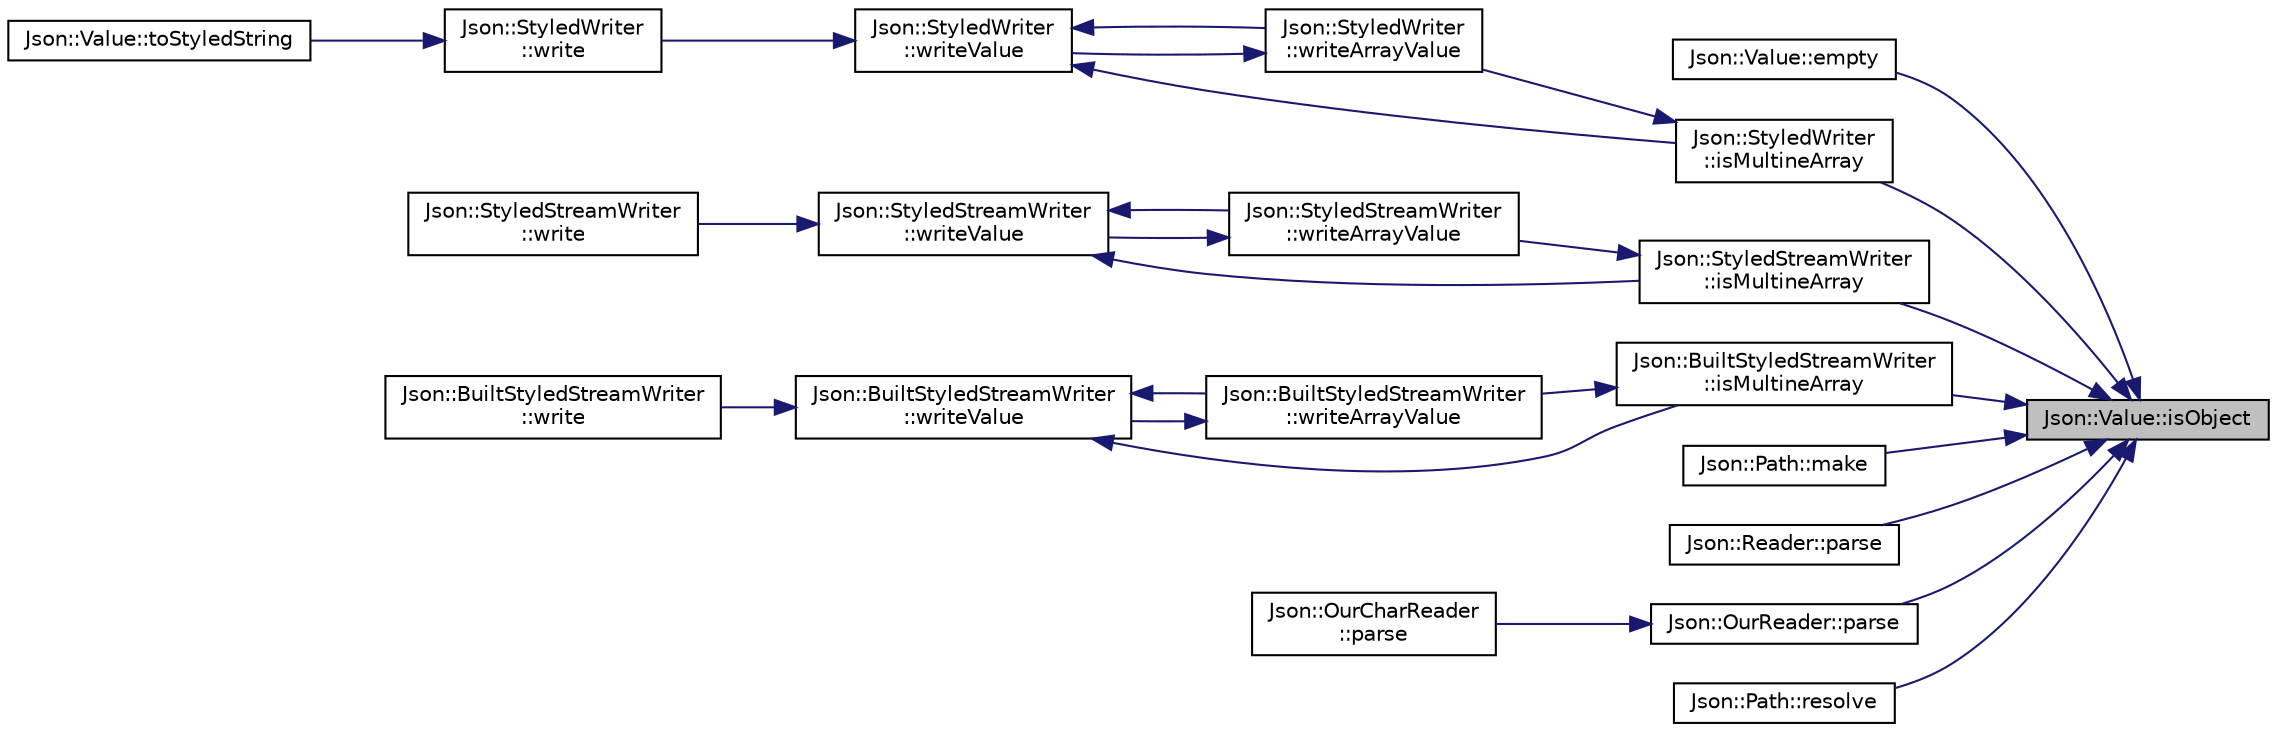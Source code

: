 digraph "Json::Value::isObject"
{
 // LATEX_PDF_SIZE
  edge [fontname="Helvetica",fontsize="10",labelfontname="Helvetica",labelfontsize="10"];
  node [fontname="Helvetica",fontsize="10",shape=record];
  rankdir="RL";
  Node1 [label="Json::Value::isObject",height=0.2,width=0.4,color="black", fillcolor="grey75", style="filled", fontcolor="black",tooltip=" "];
  Node1 -> Node2 [dir="back",color="midnightblue",fontsize="10",style="solid",fontname="Helvetica"];
  Node2 [label="Json::Value::empty",height=0.2,width=0.4,color="black", fillcolor="white", style="filled",URL="$class_json_1_1_value.html#a0519a551e37ee6665d74742b3f96bab3",tooltip="Return true if empty array, empty object, or null; otherwise, false."];
  Node1 -> Node3 [dir="back",color="midnightblue",fontsize="10",style="solid",fontname="Helvetica"];
  Node3 [label="Json::StyledWriter\l::isMultineArray",height=0.2,width=0.4,color="black", fillcolor="white", style="filled",URL="$class_json_1_1_styled_writer.html#aa5dc671edf10b9976f1511da2271ab9d",tooltip=" "];
  Node3 -> Node4 [dir="back",color="midnightblue",fontsize="10",style="solid",fontname="Helvetica"];
  Node4 [label="Json::StyledWriter\l::writeArrayValue",height=0.2,width=0.4,color="black", fillcolor="white", style="filled",URL="$class_json_1_1_styled_writer.html#a0618c23d62965515def15ece1e677f5d",tooltip=" "];
  Node4 -> Node5 [dir="back",color="midnightblue",fontsize="10",style="solid",fontname="Helvetica"];
  Node5 [label="Json::StyledWriter\l::writeValue",height=0.2,width=0.4,color="black", fillcolor="white", style="filled",URL="$class_json_1_1_styled_writer.html#ac40143cf43f7c4a94d3d0b41e5245069",tooltip=" "];
  Node5 -> Node3 [dir="back",color="midnightblue",fontsize="10",style="solid",fontname="Helvetica"];
  Node5 -> Node6 [dir="back",color="midnightblue",fontsize="10",style="solid",fontname="Helvetica"];
  Node6 [label="Json::StyledWriter\l::write",height=0.2,width=0.4,color="black", fillcolor="white", style="filled",URL="$class_json_1_1_styled_writer.html#a5efab19b9746da9920c29cdae3a6b404",tooltip="Serialize a Value in JSON format."];
  Node6 -> Node7 [dir="back",color="midnightblue",fontsize="10",style="solid",fontname="Helvetica"];
  Node7 [label="Json::Value::toStyledString",height=0.2,width=0.4,color="black", fillcolor="white", style="filled",URL="$class_json_1_1_value.html#a00154cc8662d7a845ed59e175c2496cb",tooltip=" "];
  Node5 -> Node4 [dir="back",color="midnightblue",fontsize="10",style="solid",fontname="Helvetica"];
  Node1 -> Node8 [dir="back",color="midnightblue",fontsize="10",style="solid",fontname="Helvetica"];
  Node8 [label="Json::StyledStreamWriter\l::isMultineArray",height=0.2,width=0.4,color="black", fillcolor="white", style="filled",URL="$class_json_1_1_styled_stream_writer.html#a88f4d342cf25c73aabf77c1b8ba01e44",tooltip=" "];
  Node8 -> Node9 [dir="back",color="midnightblue",fontsize="10",style="solid",fontname="Helvetica"];
  Node9 [label="Json::StyledStreamWriter\l::writeArrayValue",height=0.2,width=0.4,color="black", fillcolor="white", style="filled",URL="$class_json_1_1_styled_stream_writer.html#a606f2ddd58093c9b019d452c1b6f09fe",tooltip=" "];
  Node9 -> Node10 [dir="back",color="midnightblue",fontsize="10",style="solid",fontname="Helvetica"];
  Node10 [label="Json::StyledStreamWriter\l::writeValue",height=0.2,width=0.4,color="black", fillcolor="white", style="filled",URL="$class_json_1_1_styled_stream_writer.html#a4359250e09273fa0144021684be001ae",tooltip=" "];
  Node10 -> Node8 [dir="back",color="midnightblue",fontsize="10",style="solid",fontname="Helvetica"];
  Node10 -> Node11 [dir="back",color="midnightblue",fontsize="10",style="solid",fontname="Helvetica"];
  Node11 [label="Json::StyledStreamWriter\l::write",height=0.2,width=0.4,color="black", fillcolor="white", style="filled",URL="$class_json_1_1_styled_stream_writer.html#a5d89d984fe675641e42c4370cd247774",tooltip="Serialize a Value in JSON format."];
  Node10 -> Node9 [dir="back",color="midnightblue",fontsize="10",style="solid",fontname="Helvetica"];
  Node1 -> Node12 [dir="back",color="midnightblue",fontsize="10",style="solid",fontname="Helvetica"];
  Node12 [label="Json::BuiltStyledStreamWriter\l::isMultineArray",height=0.2,width=0.4,color="black", fillcolor="white", style="filled",URL="$struct_json_1_1_built_styled_stream_writer.html#af423fd33b3d580506ea3efc53b05a077",tooltip=" "];
  Node12 -> Node13 [dir="back",color="midnightblue",fontsize="10",style="solid",fontname="Helvetica"];
  Node13 [label="Json::BuiltStyledStreamWriter\l::writeArrayValue",height=0.2,width=0.4,color="black", fillcolor="white", style="filled",URL="$struct_json_1_1_built_styled_stream_writer.html#acd20e9274bbcf7876ef3af2e7d23a31f",tooltip=" "];
  Node13 -> Node14 [dir="back",color="midnightblue",fontsize="10",style="solid",fontname="Helvetica"];
  Node14 [label="Json::BuiltStyledStreamWriter\l::writeValue",height=0.2,width=0.4,color="black", fillcolor="white", style="filled",URL="$struct_json_1_1_built_styled_stream_writer.html#a7c9da861861e570a51b45f270c9ff150",tooltip=" "];
  Node14 -> Node12 [dir="back",color="midnightblue",fontsize="10",style="solid",fontname="Helvetica"];
  Node14 -> Node15 [dir="back",color="midnightblue",fontsize="10",style="solid",fontname="Helvetica"];
  Node15 [label="Json::BuiltStyledStreamWriter\l::write",height=0.2,width=0.4,color="black", fillcolor="white", style="filled",URL="$struct_json_1_1_built_styled_stream_writer.html#a823cdb1afabb6b0d5f39bcd5a6a6f747",tooltip=" "];
  Node14 -> Node13 [dir="back",color="midnightblue",fontsize="10",style="solid",fontname="Helvetica"];
  Node1 -> Node16 [dir="back",color="midnightblue",fontsize="10",style="solid",fontname="Helvetica"];
  Node16 [label="Json::Path::make",height=0.2,width=0.4,color="black", fillcolor="white", style="filled",URL="$class_json_1_1_path.html#a858f9426f0f7bbe0450644d72b44e26b",tooltip=" "];
  Node1 -> Node17 [dir="back",color="midnightblue",fontsize="10",style="solid",fontname="Helvetica"];
  Node17 [label="Json::Reader::parse",height=0.2,width=0.4,color="black", fillcolor="white", style="filled",URL="$class_json_1_1_reader.html#ac71ef2b64c7c27b062052e692af3fb32",tooltip="Read a Value from a JSON document."];
  Node1 -> Node18 [dir="back",color="midnightblue",fontsize="10",style="solid",fontname="Helvetica"];
  Node18 [label="Json::OurReader::parse",height=0.2,width=0.4,color="black", fillcolor="white", style="filled",URL="$class_json_1_1_our_reader.html#aba4f8749aab7f02ec17f107e392caf80",tooltip=" "];
  Node18 -> Node19 [dir="back",color="midnightblue",fontsize="10",style="solid",fontname="Helvetica"];
  Node19 [label="Json::OurCharReader\l::parse",height=0.2,width=0.4,color="black", fillcolor="white", style="filled",URL="$class_json_1_1_our_char_reader.html#a547f08ec5a9951ca69e8bb2e90296c83",tooltip="Read a Value from a JSON document. The document must be a UTF-8 encoded string containing the documen..."];
  Node1 -> Node20 [dir="back",color="midnightblue",fontsize="10",style="solid",fontname="Helvetica"];
  Node20 [label="Json::Path::resolve",height=0.2,width=0.4,color="black", fillcolor="white", style="filled",URL="$class_json_1_1_path.html#ad1abdc54d2e03fc0e9436c3b9fd55a33",tooltip=" "];
}
